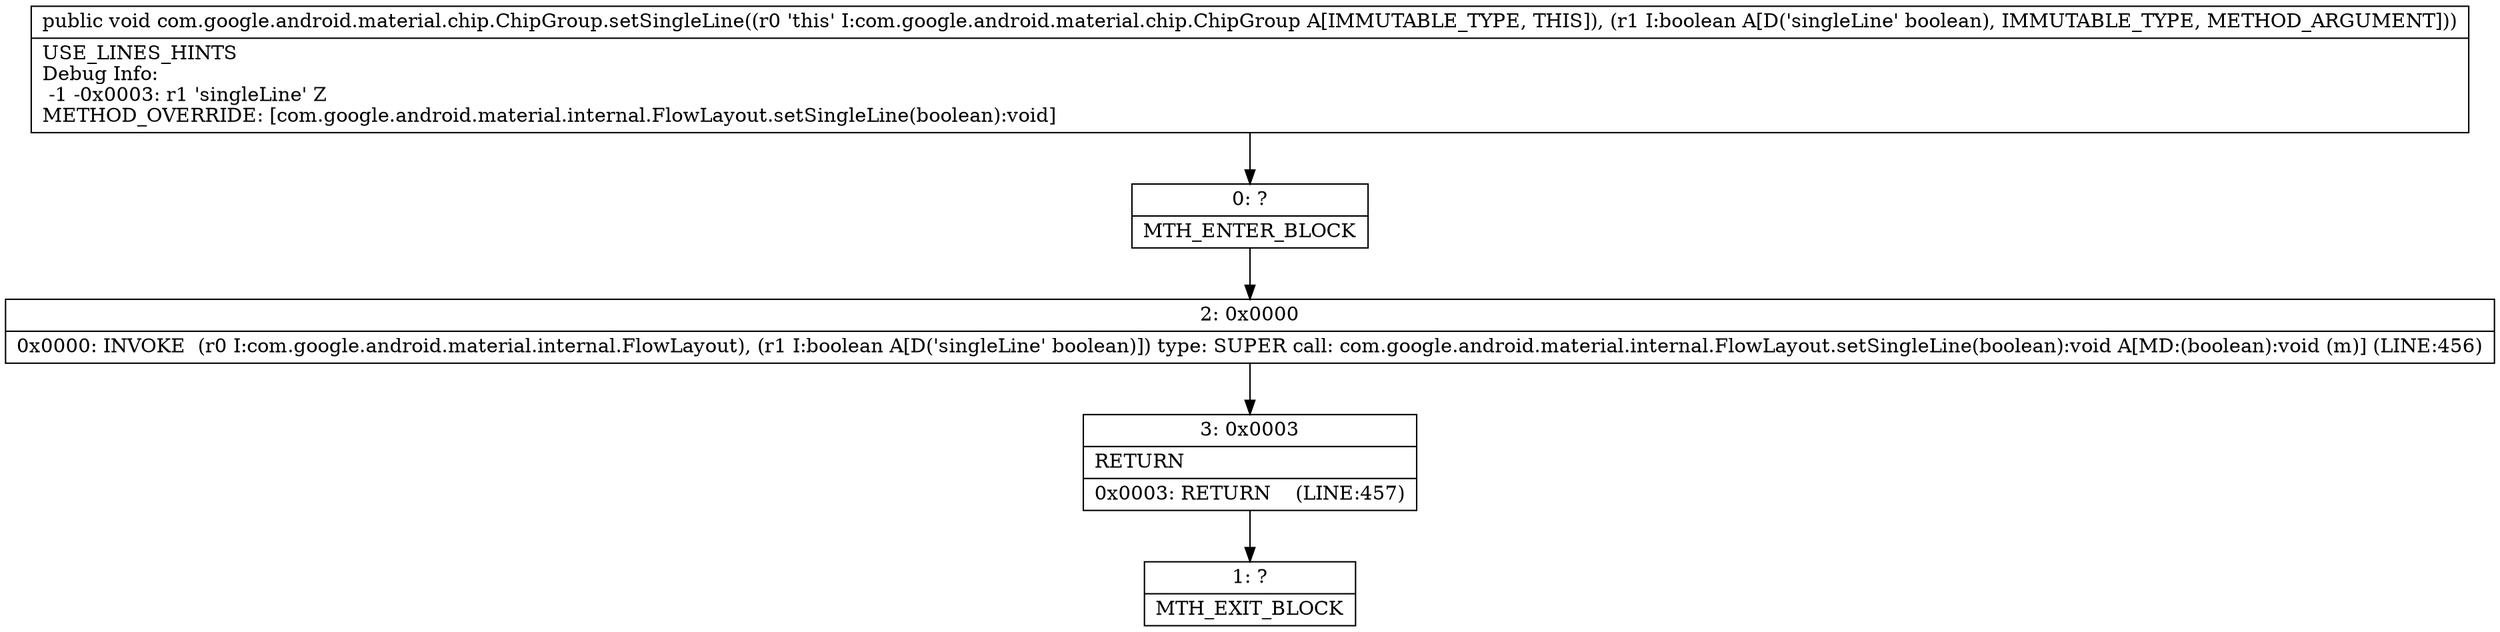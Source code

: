 digraph "CFG forcom.google.android.material.chip.ChipGroup.setSingleLine(Z)V" {
Node_0 [shape=record,label="{0\:\ ?|MTH_ENTER_BLOCK\l}"];
Node_2 [shape=record,label="{2\:\ 0x0000|0x0000: INVOKE  (r0 I:com.google.android.material.internal.FlowLayout), (r1 I:boolean A[D('singleLine' boolean)]) type: SUPER call: com.google.android.material.internal.FlowLayout.setSingleLine(boolean):void A[MD:(boolean):void (m)] (LINE:456)\l}"];
Node_3 [shape=record,label="{3\:\ 0x0003|RETURN\l|0x0003: RETURN    (LINE:457)\l}"];
Node_1 [shape=record,label="{1\:\ ?|MTH_EXIT_BLOCK\l}"];
MethodNode[shape=record,label="{public void com.google.android.material.chip.ChipGroup.setSingleLine((r0 'this' I:com.google.android.material.chip.ChipGroup A[IMMUTABLE_TYPE, THIS]), (r1 I:boolean A[D('singleLine' boolean), IMMUTABLE_TYPE, METHOD_ARGUMENT]))  | USE_LINES_HINTS\lDebug Info:\l  \-1 \-0x0003: r1 'singleLine' Z\lMETHOD_OVERRIDE: [com.google.android.material.internal.FlowLayout.setSingleLine(boolean):void]\l}"];
MethodNode -> Node_0;Node_0 -> Node_2;
Node_2 -> Node_3;
Node_3 -> Node_1;
}

